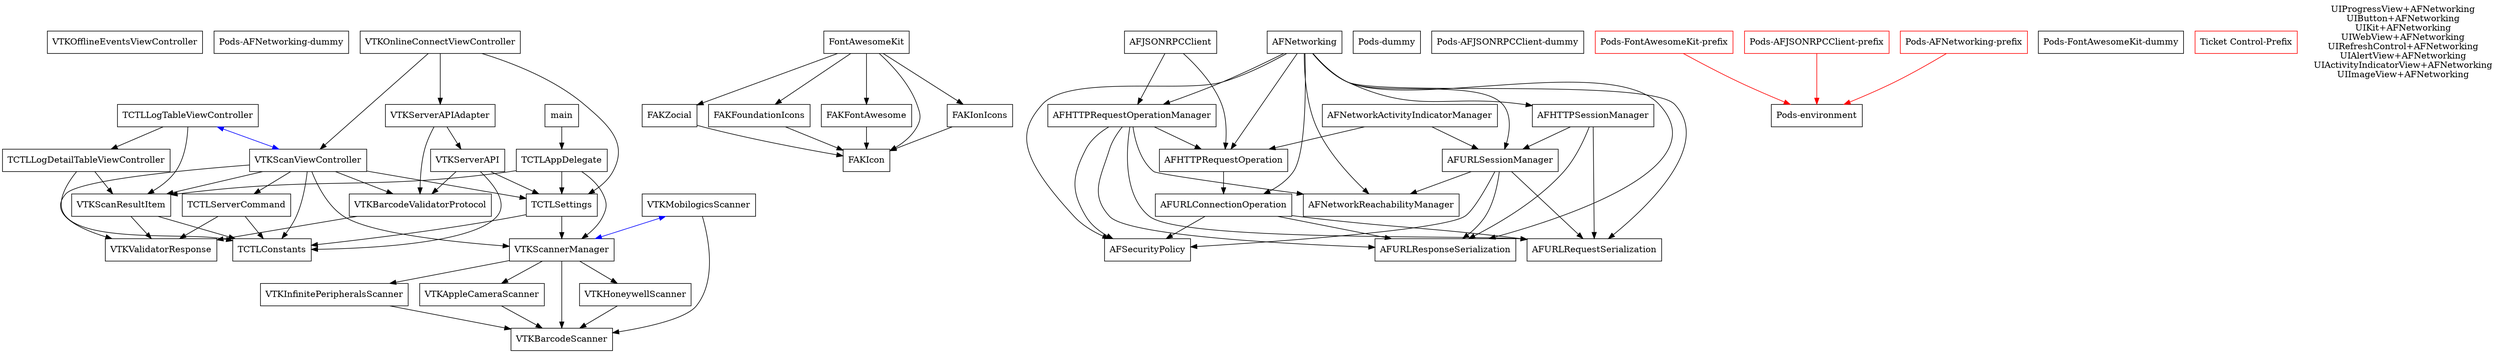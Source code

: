 digraph G {
	node [shape=box];
	"VTKOfflineEventsViewController" -> {};
	"Pods-AFNetworking-dummy" -> {};
	"VTKServerAPIAdapter" -> "VTKServerAPI";
	"VTKServerAPIAdapter" -> "VTKBarcodeValidatorProtocol";
	"FontAwesomeKit" -> "FAKZocial";
	"FontAwesomeKit" -> "FAKFoundationIcons";
	"FontAwesomeKit" -> "FAKFontAwesome";
	"FontAwesomeKit" -> "FAKIcon";
	"FontAwesomeKit" -> "FAKIonIcons";
	"AFNetworkActivityIndicatorManager" -> "AFURLSessionManager";
	"AFNetworkActivityIndicatorManager" -> "AFHTTPRequestOperation";
	"AFURLRequestSerialization" -> {};
	"VTKBarcodeScanner" -> {};
	"AFSecurityPolicy" -> {};
	"TCTLLogDetailTableViewController" -> "TCTLConstants";
	"TCTLLogDetailTableViewController" -> "VTKScanResultItem";
	"FAKFontAwesome" -> "FAKIcon";
	"AFHTTPRequestOperationManager" -> "AFURLResponseSerialization";
	"AFHTTPRequestOperationManager" -> "AFHTTPRequestOperation";
	"AFHTTPRequestOperationManager" -> "AFSecurityPolicy";
	"AFHTTPRequestOperationManager" -> "AFURLRequestSerialization";
	"AFHTTPRequestOperationManager" -> "AFNetworkReachabilityManager";
	"AFJSONRPCClient" -> "AFHTTPRequestOperationManager";
	"AFJSONRPCClient" -> "AFHTTPRequestOperation";
	"AFURLSessionManager" -> "AFURLRequestSerialization";
	"AFURLSessionManager" -> "AFURLResponseSerialization";
	"AFURLSessionManager" -> "AFNetworkReachabilityManager";
	"AFURLSessionManager" -> "AFSecurityPolicy";
	"FAKZocial" -> "FAKIcon";
	"VTKHoneywellScanner" -> "VTKBarcodeScanner";
	"Pods-dummy" -> {};
	"Pods-AFJSONRPCClient-dummy" -> {};
	"FAKFoundationIcons" -> "FAKIcon";
	"TCTLSettings" -> "TCTLConstants";
	"TCTLSettings" -> "VTKScannerManager";
	"AFNetworking" -> "AFNetworkReachabilityManager";
	"AFNetworking" -> "AFURLResponseSerialization";
	"AFNetworking" -> "AFURLRequestSerialization";
	"AFNetworking" -> "AFSecurityPolicy";
	"AFNetworking" -> "AFHTTPRequestOperation";
	"AFNetworking" -> "AFURLSessionManager";
	"AFNetworking" -> "AFURLConnectionOperation";
	"AFNetworking" -> "AFHTTPSessionManager";
	"AFNetworking" -> "AFHTTPRequestOperationManager";
	"main" -> "TCTLAppDelegate";
	"AFHTTPSessionManager" -> "AFURLRequestSerialization";
	"AFHTTPSessionManager" -> "AFURLResponseSerialization";
	"AFHTTPSessionManager" -> "AFURLSessionManager";
	"TCTLServerCommand" -> "VTKValidatorResponse";
	"TCTLServerCommand" -> "TCTLConstants";
	"AFNetworkReachabilityManager" -> {};
	"TCTLAppDelegate" -> "TCTLSettings";
	"TCTLAppDelegate" -> "VTKScanResultItem";
	"TCTLAppDelegate" -> "VTKScannerManager";
	"Pods-environment" -> {};
	"VTKInfinitePeripheralsScanner" -> "VTKBarcodeScanner";
	"VTKScanResultItem" -> "VTKValidatorResponse";
	"VTKScanResultItem" -> "TCTLConstants";
	"VTKAppleCameraScanner" -> "VTKBarcodeScanner";
	"TCTLLogTableViewController" -> "TCTLLogDetailTableViewController";
	"TCTLLogTableViewController" -> "VTKScanResultItem";
	"FAKIonIcons" -> "FAKIcon";
	"VTKBarcodeValidatorProtocol" -> "VTKValidatorResponse";
	"FAKIcon" -> {};
	"VTKScannerManager" -> "VTKHoneywellScanner";
	"VTKScannerManager" -> "VTKInfinitePeripheralsScanner";
	"VTKScannerManager" -> "VTKBarcodeScanner";
	"VTKScannerManager" -> "VTKAppleCameraScanner";
	"VTKScanViewController" -> "TCTLServerCommand";
	"VTKScanViewController" -> "VTKValidatorResponse";
	"VTKScanViewController" -> "TCTLConstants";
	"VTKScanViewController" -> "VTKScanResultItem";
	"VTKScanViewController" -> "VTKScannerManager";
	"VTKScanViewController" -> "VTKBarcodeValidatorProtocol";
	"VTKScanViewController" -> "TCTLSettings";
	"VTKOnlineConnectViewController" -> "VTKScanViewController";
	"VTKOnlineConnectViewController" -> "TCTLSettings";
	"VTKOnlineConnectViewController" -> "VTKServerAPIAdapter";
	"VTKServerAPI" -> "TCTLSettings";
	"VTKServerAPI" -> "TCTLConstants";
	"VTKServerAPI" -> "VTKBarcodeValidatorProtocol";
	"TCTLConstants" -> {};
	"VTKValidatorResponse" -> {};
	"AFURLResponseSerialization" -> {};
	"Pods-FontAwesomeKit-dummy" -> {};
	"AFHTTPRequestOperation" -> "AFURLConnectionOperation";
	"VTKMobilogicsScanner" -> "VTKBarcodeScanner";
	"AFURLConnectionOperation" -> "AFURLRequestSerialization";
	"AFURLConnectionOperation" -> "AFURLResponseSerialization";
	"AFURLConnectionOperation" -> "AFSecurityPolicy";
	
	"Pods-FontAwesomeKit-prefix" [color=red];
	"Pods-FontAwesomeKit-prefix" -> "Pods-environment" [color=red];
	"Pods-AFJSONRPCClient-prefix" [color=red];
	"Pods-AFJSONRPCClient-prefix" -> "Pods-environment" [color=red];
	"Ticket Control-Prefix" [color=red];
	"Pods-AFNetworking-prefix" [color=red];
	"Pods-AFNetworking-prefix" -> "Pods-environment" [color=red];
	
	edge [color=blue, dir=both];
	"TCTLLogTableViewController" -> "VTKScanViewController";
	"VTKMobilogicsScanner" -> "VTKScannerManager";
	
	edge [color=black];
	node [shape=plaintext];
	"Categories" [label="UIProgressView+AFNetworking\nUIButton+AFNetworking\nUIKit+AFNetworking\nUIWebView+AFNetworking\nUIRefreshControl+AFNetworking\nUIAlertView+AFNetworking\nUIActivityIndicatorView+AFNetworking\nUIImageView+AFNetworking"];
}

